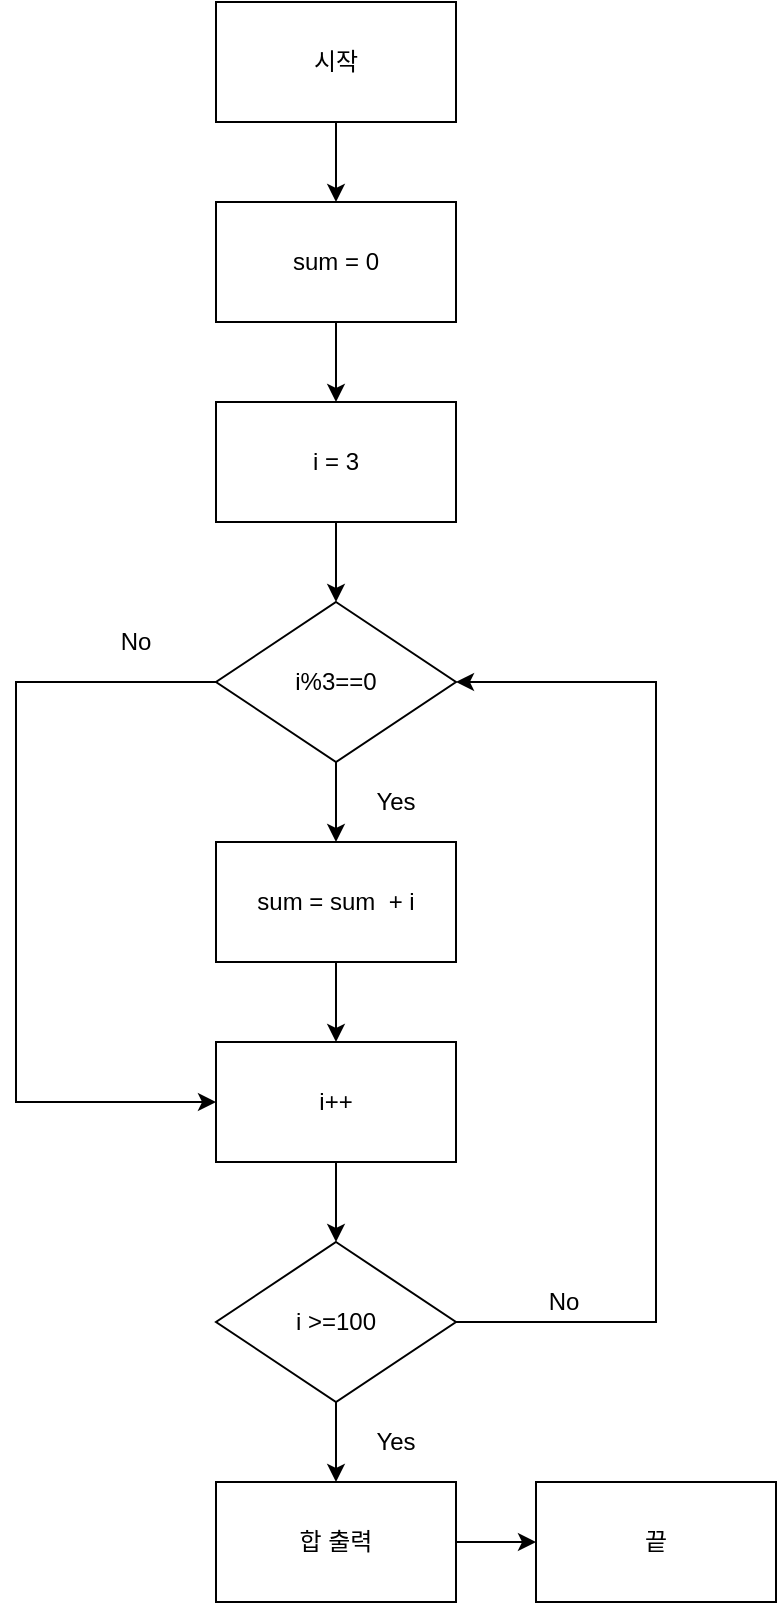 <mxfile version="14.0.5" type="github"><diagram id="AvWjn2VfiPaL5emVwWHa" name="Page-1"><mxGraphModel dx="1422" dy="762" grid="1" gridSize="10" guides="1" tooltips="1" connect="1" arrows="1" fold="1" page="1" pageScale="1" pageWidth="827" pageHeight="1169" math="0" shadow="0"><root><mxCell id="0"/><mxCell id="1" parent="0"/><mxCell id="b0WXbU2ZBTrisaTfHFLP-5" style="edgeStyle=orthogonalEdgeStyle;rounded=0;orthogonalLoop=1;jettySize=auto;html=1;exitX=0.5;exitY=1;exitDx=0;exitDy=0;entryX=0.5;entryY=0;entryDx=0;entryDy=0;" edge="1" parent="1" source="b0WXbU2ZBTrisaTfHFLP-1" target="b0WXbU2ZBTrisaTfHFLP-3"><mxGeometry relative="1" as="geometry"/></mxCell><mxCell id="b0WXbU2ZBTrisaTfHFLP-1" value="&lt;blockquote&gt;시작&lt;/blockquote&gt;" style="rounded=0;whiteSpace=wrap;html=1;" vertex="1" parent="1"><mxGeometry x="260" y="20" width="120" height="60" as="geometry"/></mxCell><mxCell id="b0WXbU2ZBTrisaTfHFLP-9" style="edgeStyle=orthogonalEdgeStyle;rounded=0;orthogonalLoop=1;jettySize=auto;html=1;exitX=0.5;exitY=1;exitDx=0;exitDy=0;entryX=0.5;entryY=0;entryDx=0;entryDy=0;" edge="1" parent="1" source="b0WXbU2ZBTrisaTfHFLP-2" target="b0WXbU2ZBTrisaTfHFLP-6"><mxGeometry relative="1" as="geometry"/></mxCell><mxCell id="b0WXbU2ZBTrisaTfHFLP-2" value="i = 3" style="rounded=0;whiteSpace=wrap;html=1;" vertex="1" parent="1"><mxGeometry x="260" y="220" width="120" height="60" as="geometry"/></mxCell><mxCell id="b0WXbU2ZBTrisaTfHFLP-8" style="edgeStyle=orthogonalEdgeStyle;rounded=0;orthogonalLoop=1;jettySize=auto;html=1;exitX=0.5;exitY=1;exitDx=0;exitDy=0;entryX=0.5;entryY=0;entryDx=0;entryDy=0;" edge="1" parent="1" source="b0WXbU2ZBTrisaTfHFLP-3" target="b0WXbU2ZBTrisaTfHFLP-2"><mxGeometry relative="1" as="geometry"/></mxCell><mxCell id="b0WXbU2ZBTrisaTfHFLP-3" value="sum = 0" style="rounded=0;whiteSpace=wrap;html=1;" vertex="1" parent="1"><mxGeometry x="260" y="120" width="120" height="60" as="geometry"/></mxCell><mxCell id="b0WXbU2ZBTrisaTfHFLP-20" style="edgeStyle=orthogonalEdgeStyle;rounded=0;orthogonalLoop=1;jettySize=auto;html=1;exitX=0;exitY=0.5;exitDx=0;exitDy=0;entryX=0;entryY=0.5;entryDx=0;entryDy=0;" edge="1" parent="1" source="b0WXbU2ZBTrisaTfHFLP-6" target="b0WXbU2ZBTrisaTfHFLP-13"><mxGeometry relative="1" as="geometry"><mxPoint x="160" y="570" as="targetPoint"/><Array as="points"><mxPoint x="160" y="360"/><mxPoint x="160" y="570"/></Array></mxGeometry></mxCell><mxCell id="b0WXbU2ZBTrisaTfHFLP-23" style="edgeStyle=orthogonalEdgeStyle;rounded=0;orthogonalLoop=1;jettySize=auto;html=1;exitX=0.5;exitY=1;exitDx=0;exitDy=0;entryX=0.5;entryY=0;entryDx=0;entryDy=0;" edge="1" parent="1" source="b0WXbU2ZBTrisaTfHFLP-6" target="b0WXbU2ZBTrisaTfHFLP-11"><mxGeometry relative="1" as="geometry"/></mxCell><mxCell id="b0WXbU2ZBTrisaTfHFLP-6" value="i%3==0" style="rhombus;whiteSpace=wrap;html=1;" vertex="1" parent="1"><mxGeometry x="260" y="320" width="120" height="80" as="geometry"/></mxCell><mxCell id="b0WXbU2ZBTrisaTfHFLP-24" style="edgeStyle=orthogonalEdgeStyle;rounded=0;orthogonalLoop=1;jettySize=auto;html=1;exitX=0.5;exitY=1;exitDx=0;exitDy=0;entryX=0.5;entryY=0;entryDx=0;entryDy=0;" edge="1" parent="1" source="b0WXbU2ZBTrisaTfHFLP-11" target="b0WXbU2ZBTrisaTfHFLP-13"><mxGeometry relative="1" as="geometry"/></mxCell><mxCell id="b0WXbU2ZBTrisaTfHFLP-11" value="sum = sum&amp;nbsp; + i" style="rounded=0;whiteSpace=wrap;html=1;" vertex="1" parent="1"><mxGeometry x="260" y="440" width="120" height="60" as="geometry"/></mxCell><mxCell id="b0WXbU2ZBTrisaTfHFLP-37" style="edgeStyle=orthogonalEdgeStyle;rounded=0;orthogonalLoop=1;jettySize=auto;html=1;exitX=0.5;exitY=1;exitDx=0;exitDy=0;entryX=0.5;entryY=0;entryDx=0;entryDy=0;" edge="1" parent="1" source="b0WXbU2ZBTrisaTfHFLP-13" target="b0WXbU2ZBTrisaTfHFLP-28"><mxGeometry relative="1" as="geometry"/></mxCell><mxCell id="b0WXbU2ZBTrisaTfHFLP-13" value="i++" style="rounded=0;whiteSpace=wrap;html=1;" vertex="1" parent="1"><mxGeometry x="260" y="540" width="120" height="60" as="geometry"/></mxCell><mxCell id="b0WXbU2ZBTrisaTfHFLP-33" style="edgeStyle=orthogonalEdgeStyle;rounded=0;orthogonalLoop=1;jettySize=auto;html=1;exitX=1;exitY=0.5;exitDx=0;exitDy=0;entryX=1;entryY=0.5;entryDx=0;entryDy=0;" edge="1" parent="1" source="b0WXbU2ZBTrisaTfHFLP-28" target="b0WXbU2ZBTrisaTfHFLP-6"><mxGeometry relative="1" as="geometry"><Array as="points"><mxPoint x="480" y="680"/><mxPoint x="480" y="360"/></Array></mxGeometry></mxCell><mxCell id="b0WXbU2ZBTrisaTfHFLP-38" style="edgeStyle=orthogonalEdgeStyle;rounded=0;orthogonalLoop=1;jettySize=auto;html=1;entryX=0.5;entryY=0;entryDx=0;entryDy=0;" edge="1" parent="1" source="b0WXbU2ZBTrisaTfHFLP-28" target="b0WXbU2ZBTrisaTfHFLP-34"><mxGeometry relative="1" as="geometry"/></mxCell><mxCell id="b0WXbU2ZBTrisaTfHFLP-28" value="i &amp;gt;=100" style="rhombus;whiteSpace=wrap;html=1;" vertex="1" parent="1"><mxGeometry x="260" y="640" width="120" height="80" as="geometry"/></mxCell><mxCell id="b0WXbU2ZBTrisaTfHFLP-29" value="No" style="text;html=1;strokeColor=none;fillColor=none;align=center;verticalAlign=middle;whiteSpace=wrap;rounded=0;" vertex="1" parent="1"><mxGeometry x="414" y="660" width="40" height="20" as="geometry"/></mxCell><mxCell id="b0WXbU2ZBTrisaTfHFLP-30" value="No" style="text;html=1;strokeColor=none;fillColor=none;align=center;verticalAlign=middle;whiteSpace=wrap;rounded=0;" vertex="1" parent="1"><mxGeometry x="200" y="330" width="40" height="20" as="geometry"/></mxCell><mxCell id="b0WXbU2ZBTrisaTfHFLP-31" value="Yes" style="text;html=1;strokeColor=none;fillColor=none;align=center;verticalAlign=middle;whiteSpace=wrap;rounded=0;" vertex="1" parent="1"><mxGeometry x="330" y="410" width="40" height="20" as="geometry"/></mxCell><mxCell id="b0WXbU2ZBTrisaTfHFLP-39" style="edgeStyle=orthogonalEdgeStyle;rounded=0;orthogonalLoop=1;jettySize=auto;html=1;exitX=1;exitY=0.5;exitDx=0;exitDy=0;entryX=0;entryY=0.5;entryDx=0;entryDy=0;" edge="1" parent="1" source="b0WXbU2ZBTrisaTfHFLP-34" target="b0WXbU2ZBTrisaTfHFLP-35"><mxGeometry relative="1" as="geometry"/></mxCell><mxCell id="b0WXbU2ZBTrisaTfHFLP-34" value="합 출력" style="rounded=0;whiteSpace=wrap;html=1;" vertex="1" parent="1"><mxGeometry x="260" y="760" width="120" height="60" as="geometry"/></mxCell><mxCell id="b0WXbU2ZBTrisaTfHFLP-35" value="끝" style="rounded=0;whiteSpace=wrap;html=1;" vertex="1" parent="1"><mxGeometry x="420" y="760" width="120" height="60" as="geometry"/></mxCell><mxCell id="b0WXbU2ZBTrisaTfHFLP-40" value="Yes" style="text;html=1;strokeColor=none;fillColor=none;align=center;verticalAlign=middle;whiteSpace=wrap;rounded=0;" vertex="1" parent="1"><mxGeometry x="330" y="730" width="40" height="20" as="geometry"/></mxCell></root></mxGraphModel></diagram></mxfile>